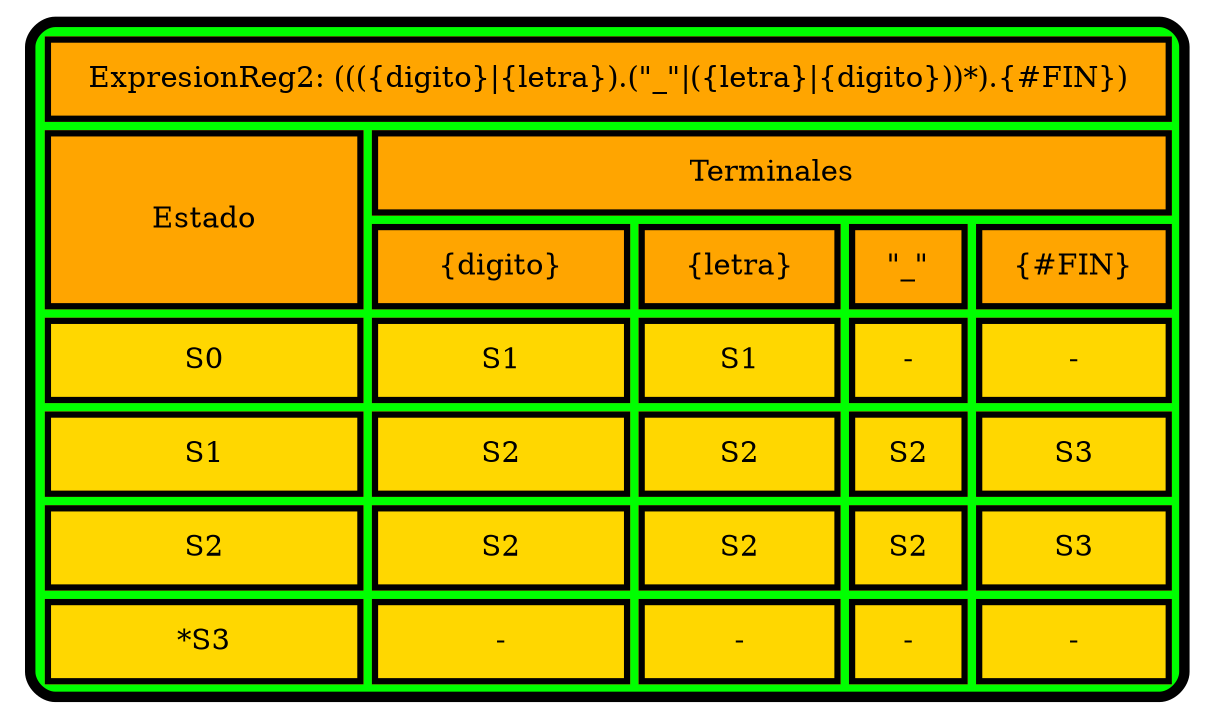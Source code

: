 digraph G { 
label=<
<TABLE border="5" cellspacing="4" cellpadding="10" style="rounded" bgcolor="green" gradientangle="315">
<TR>
<TD border="3"  colspan="5" bgcolor="orange">ExpresionReg2: ((({digito}|{letra}).("_"|({letra}|{digito}))*).{#FIN})</TD>
</TR>
<TR>
<TD border="3"  rowspan="2" bgcolor="orange">Estado</TD>
<TD border="3"  colspan="4" bgcolor="orange">Terminales</TD>
</TR>
<TR>
<TD border="3" bgcolor="orange">{digito}</TD>
<TD border="3" bgcolor="orange">{letra}</TD>
<TD border="3" bgcolor="orange">"_"</TD>
<TD border="3" bgcolor="orange">{#FIN}</TD>
</TR>
<TR>
<TD border="3"  bgcolor="gold">S0</TD><TD border="3" bgcolor="gold">S1</TD>
<TD border="3" bgcolor="gold">S1</TD>
<TD border="3" bgcolor="gold">-</TD>
<TD border="3" bgcolor="gold">-</TD>
</TR>
<TR>
<TD border="3"  bgcolor="gold">S1</TD><TD border="3" bgcolor="gold">S2</TD>
<TD border="3" bgcolor="gold">S2</TD>
<TD border="3" bgcolor="gold">S2</TD>
<TD border="3" bgcolor="gold">S3</TD>
</TR>
<TR>
<TD border="3"  bgcolor="gold">S2</TD><TD border="3" bgcolor="gold">S2</TD>
<TD border="3" bgcolor="gold">S2</TD>
<TD border="3" bgcolor="gold">S2</TD>
<TD border="3" bgcolor="gold">S3</TD>
</TR>
<TR>
<TD border="3"  bgcolor="gold">*S3</TD><TD border="3" bgcolor="gold">-</TD>
<TD border="3" bgcolor="gold">-</TD>
<TD border="3" bgcolor="gold">-</TD>
<TD border="3" bgcolor="gold">-</TD>
</TR>
</TABLE>>


}